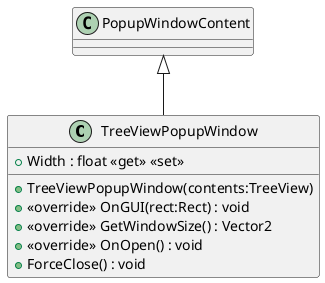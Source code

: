 @startuml
class TreeViewPopupWindow {
    + Width : float <<get>> <<set>>
    + TreeViewPopupWindow(contents:TreeView)
    + <<override>> OnGUI(rect:Rect) : void
    + <<override>> GetWindowSize() : Vector2
    + <<override>> OnOpen() : void
    + ForceClose() : void
}
PopupWindowContent <|-- TreeViewPopupWindow
@enduml
